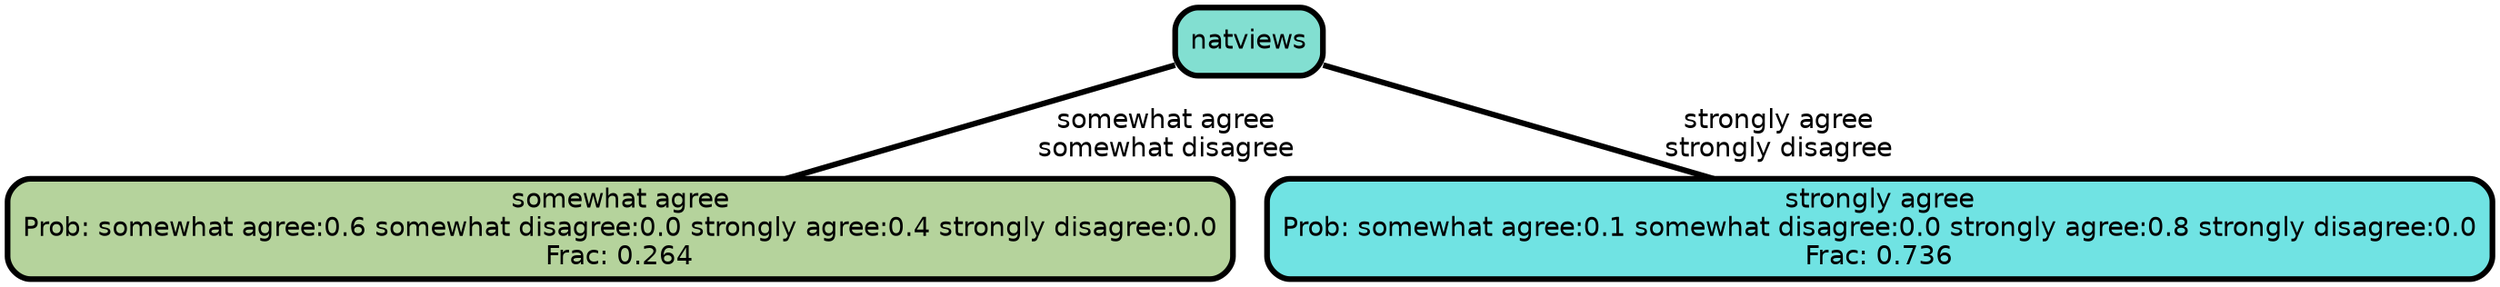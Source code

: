 graph Tree {
node [shape=box, style="filled, rounded",color="black",penwidth="3",fontcolor="black",                 fontname=helvetica] ;
graph [ranksep="0 equally", splines=straight,                 bgcolor=transparent, dpi=200] ;
edge [fontname=helvetica, color=black] ;
0 [label="somewhat agree
Prob: somewhat agree:0.6 somewhat disagree:0.0 strongly agree:0.4 strongly disagree:0.0
Frac: 0.264", fillcolor="#b5d39c"] ;
1 [label="natviews", fillcolor="#82dfd1"] ;
2 [label="strongly agree
Prob: somewhat agree:0.1 somewhat disagree:0.0 strongly agree:0.8 strongly disagree:0.0
Frac: 0.736", fillcolor="#70e3e3"] ;
1 -- 0 [label=" somewhat agree\n somewhat disagree",penwidth=3] ;
1 -- 2 [label=" strongly agree\n strongly disagree",penwidth=3] ;
{rank = same;}}